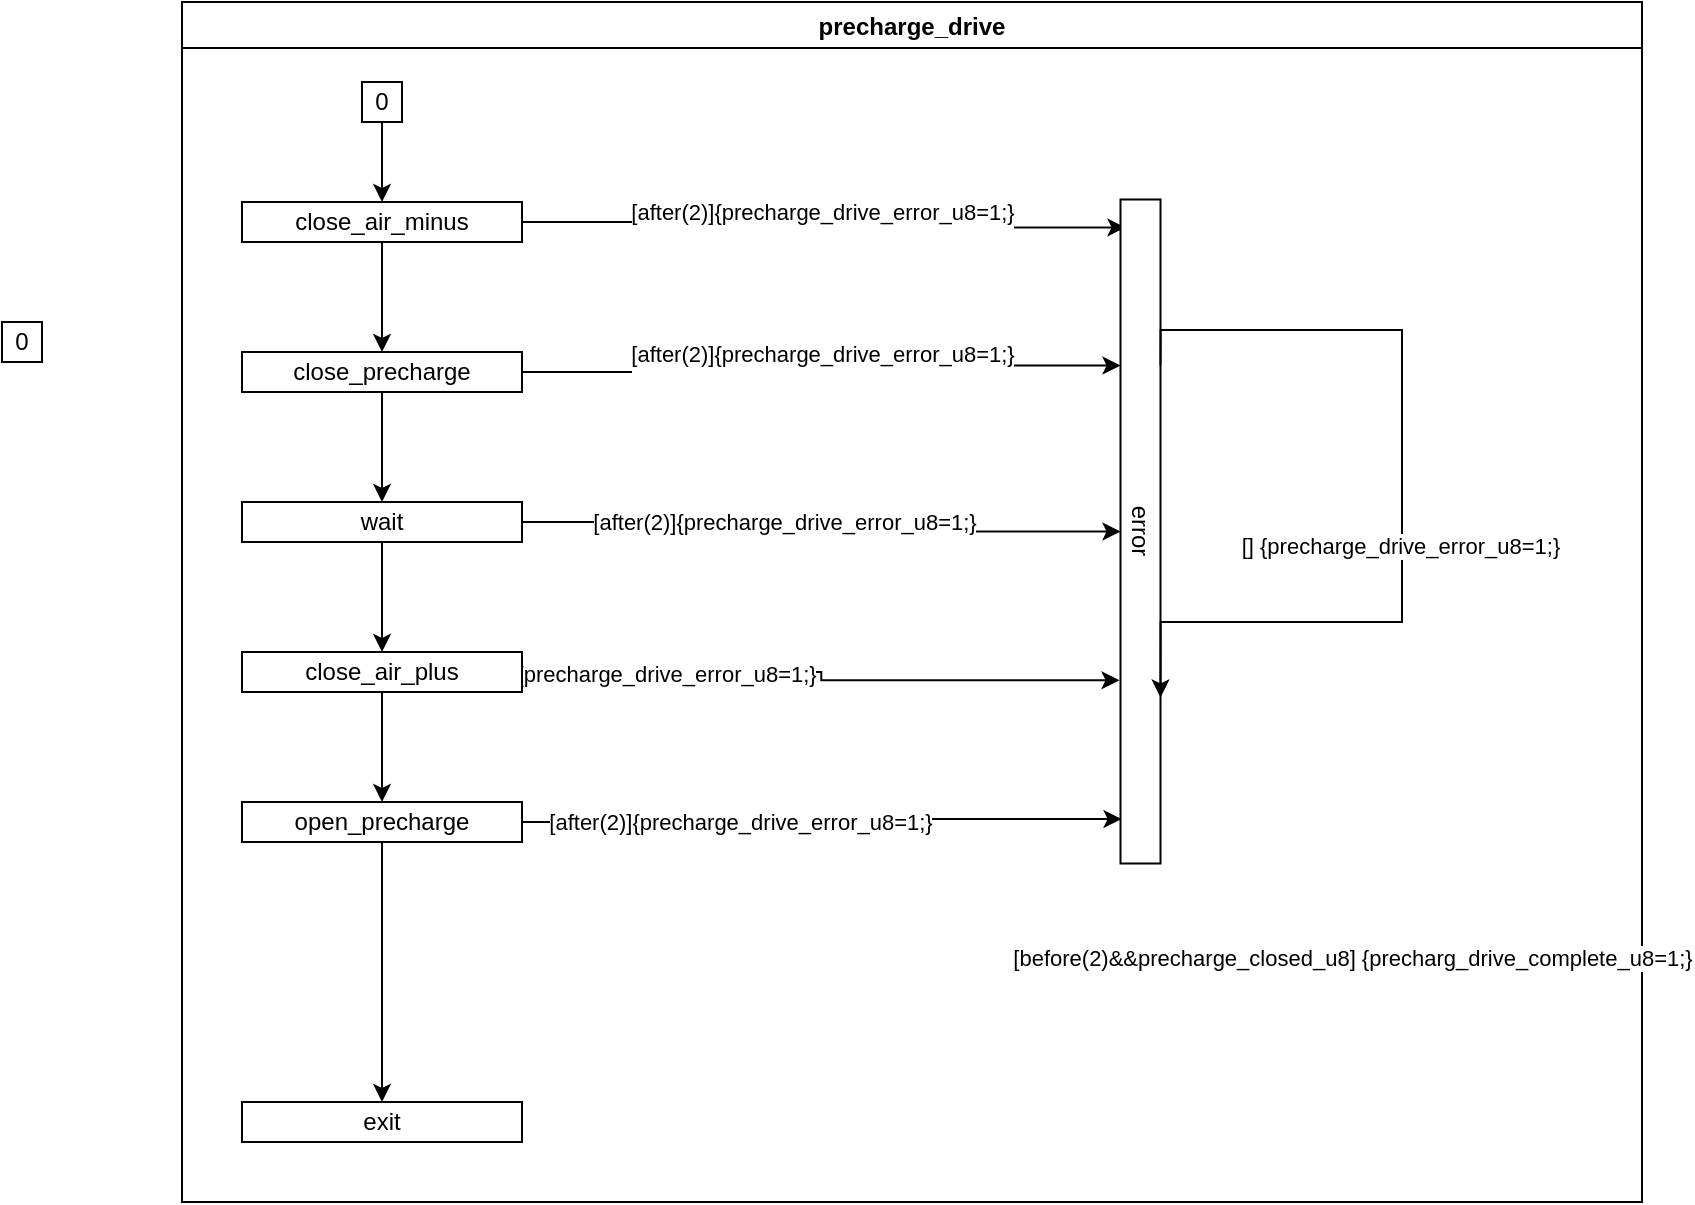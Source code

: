 <mxfile version="17.4.4" type="device"><diagram id="lIlviWQBLWVIYCWAqPnO" name="Page-1"><mxGraphModel dx="1597" dy="825" grid="1" gridSize="10" guides="1" tooltips="1" connect="1" arrows="1" fold="1" page="1" pageScale="1" pageWidth="850" pageHeight="1100" math="0" shadow="0"><root><mxCell id="0"/><mxCell id="1" parent="0"/><mxCell id="xVcgmiRq6rrFuZcpqfcI-1" value="0" style="rounded=0;whiteSpace=wrap;html=1;" vertex="1" parent="1"><mxGeometry x="150" y="210" width="20" height="20" as="geometry"/></mxCell><mxCell id="xVcgmiRq6rrFuZcpqfcI-3" value="precharge_drive" style="swimlane;expand=0;" vertex="1" parent="1"><mxGeometry x="240" y="50" width="730" height="600" as="geometry"><mxRectangle x="220" y="40" width="440" height="23" as="alternateBounds"/></mxGeometry></mxCell><mxCell id="xVcgmiRq6rrFuZcpqfcI-55" style="edgeStyle=orthogonalEdgeStyle;rounded=0;orthogonalLoop=1;jettySize=auto;html=1;exitX=0.5;exitY=1;exitDx=0;exitDy=0;entryX=0.5;entryY=0;entryDx=0;entryDy=0;" edge="1" parent="xVcgmiRq6rrFuZcpqfcI-3" source="xVcgmiRq6rrFuZcpqfcI-47" target="xVcgmiRq6rrFuZcpqfcI-49"><mxGeometry relative="1" as="geometry"/></mxCell><mxCell id="xVcgmiRq6rrFuZcpqfcI-47" value="0" style="rounded=0;whiteSpace=wrap;html=1;" vertex="1" parent="xVcgmiRq6rrFuZcpqfcI-3"><mxGeometry x="90" y="40" width="20" height="20" as="geometry"/></mxCell><mxCell id="xVcgmiRq6rrFuZcpqfcI-56" style="edgeStyle=orthogonalEdgeStyle;rounded=0;orthogonalLoop=1;jettySize=auto;html=1;exitX=0.5;exitY=1;exitDx=0;exitDy=0;entryX=0.5;entryY=0;entryDx=0;entryDy=0;" edge="1" parent="xVcgmiRq6rrFuZcpqfcI-3" source="xVcgmiRq6rrFuZcpqfcI-49" target="xVcgmiRq6rrFuZcpqfcI-50"><mxGeometry relative="1" as="geometry"/></mxCell><mxCell id="xVcgmiRq6rrFuZcpqfcI-64" value="&#xA;[after(2)]{precharge_drive_error_u8=1;}&#xA;&#xA;" style="edgeStyle=orthogonalEdgeStyle;rounded=0;orthogonalLoop=1;jettySize=auto;html=1;exitX=1;exitY=0.5;exitDx=0;exitDy=0;entryX=0.042;entryY=0.875;entryDx=0;entryDy=0;entryPerimeter=0;" edge="1" parent="xVcgmiRq6rrFuZcpqfcI-3" source="xVcgmiRq6rrFuZcpqfcI-49" target="xVcgmiRq6rrFuZcpqfcI-61"><mxGeometry relative="1" as="geometry"/></mxCell><mxCell id="xVcgmiRq6rrFuZcpqfcI-49" value="close_air_minus" style="rounded=0;whiteSpace=wrap;html=1;" vertex="1" parent="xVcgmiRq6rrFuZcpqfcI-3"><mxGeometry x="30" y="100" width="140" height="20" as="geometry"/></mxCell><mxCell id="xVcgmiRq6rrFuZcpqfcI-57" style="edgeStyle=orthogonalEdgeStyle;rounded=0;orthogonalLoop=1;jettySize=auto;html=1;exitX=0.5;exitY=1;exitDx=0;exitDy=0;entryX=0.5;entryY=0;entryDx=0;entryDy=0;" edge="1" parent="xVcgmiRq6rrFuZcpqfcI-3" source="xVcgmiRq6rrFuZcpqfcI-50" target="xVcgmiRq6rrFuZcpqfcI-51"><mxGeometry relative="1" as="geometry"/></mxCell><mxCell id="xVcgmiRq6rrFuZcpqfcI-66" value="&#xA;[after(2)]{precharge_drive_error_u8=1;}&#xA;&#xA;" style="edgeStyle=orthogonalEdgeStyle;rounded=0;orthogonalLoop=1;jettySize=auto;html=1;exitX=1;exitY=0.5;exitDx=0;exitDy=0;entryX=0.25;entryY=1;entryDx=0;entryDy=0;" edge="1" parent="xVcgmiRq6rrFuZcpqfcI-3" source="xVcgmiRq6rrFuZcpqfcI-50" target="xVcgmiRq6rrFuZcpqfcI-61"><mxGeometry relative="1" as="geometry"/></mxCell><mxCell id="xVcgmiRq6rrFuZcpqfcI-50" value="close_precharge" style="rounded=0;whiteSpace=wrap;html=1;" vertex="1" parent="xVcgmiRq6rrFuZcpqfcI-3"><mxGeometry x="30" y="175" width="140" height="20" as="geometry"/></mxCell><mxCell id="xVcgmiRq6rrFuZcpqfcI-58" style="edgeStyle=orthogonalEdgeStyle;rounded=0;orthogonalLoop=1;jettySize=auto;html=1;exitX=0.5;exitY=1;exitDx=0;exitDy=0;entryX=0.5;entryY=0;entryDx=0;entryDy=0;" edge="1" parent="xVcgmiRq6rrFuZcpqfcI-3" source="xVcgmiRq6rrFuZcpqfcI-51" target="xVcgmiRq6rrFuZcpqfcI-52"><mxGeometry relative="1" as="geometry"/></mxCell><mxCell id="xVcgmiRq6rrFuZcpqfcI-67" style="edgeStyle=orthogonalEdgeStyle;rounded=0;orthogonalLoop=1;jettySize=auto;html=1;exitX=1;exitY=0.5;exitDx=0;exitDy=0;entryX=0.5;entryY=1;entryDx=0;entryDy=0;" edge="1" parent="xVcgmiRq6rrFuZcpqfcI-3" source="xVcgmiRq6rrFuZcpqfcI-51" target="xVcgmiRq6rrFuZcpqfcI-61"><mxGeometry relative="1" as="geometry"/></mxCell><mxCell id="xVcgmiRq6rrFuZcpqfcI-77" value="[after(2)]{precharge_drive_error_u8=1;}" style="edgeLabel;html=1;align=center;verticalAlign=middle;resizable=0;points=[];" vertex="1" connectable="0" parent="xVcgmiRq6rrFuZcpqfcI-67"><mxGeometry x="-0.145" relative="1" as="geometry"><mxPoint x="1" as="offset"/></mxGeometry></mxCell><mxCell id="xVcgmiRq6rrFuZcpqfcI-51" value="wait" style="rounded=0;whiteSpace=wrap;html=1;" vertex="1" parent="xVcgmiRq6rrFuZcpqfcI-3"><mxGeometry x="30" y="250" width="140" height="20" as="geometry"/></mxCell><mxCell id="xVcgmiRq6rrFuZcpqfcI-59" style="edgeStyle=orthogonalEdgeStyle;rounded=0;orthogonalLoop=1;jettySize=auto;html=1;exitX=0.5;exitY=1;exitDx=0;exitDy=0;entryX=0.5;entryY=0;entryDx=0;entryDy=0;" edge="1" parent="xVcgmiRq6rrFuZcpqfcI-3" source="xVcgmiRq6rrFuZcpqfcI-52" target="xVcgmiRq6rrFuZcpqfcI-53"><mxGeometry relative="1" as="geometry"/></mxCell><mxCell id="xVcgmiRq6rrFuZcpqfcI-68" style="edgeStyle=orthogonalEdgeStyle;rounded=0;orthogonalLoop=1;jettySize=auto;html=1;exitX=1;exitY=0.5;exitDx=0;exitDy=0;entryX=0.724;entryY=1.025;entryDx=0;entryDy=0;entryPerimeter=0;" edge="1" parent="xVcgmiRq6rrFuZcpqfcI-3" source="xVcgmiRq6rrFuZcpqfcI-52" target="xVcgmiRq6rrFuZcpqfcI-61"><mxGeometry relative="1" as="geometry"/></mxCell><mxCell id="xVcgmiRq6rrFuZcpqfcI-76" value="[after(2)]{precharge_drive_error_u8=1;}" style="edgeLabel;html=1;align=center;verticalAlign=middle;resizable=0;points=[];" vertex="1" connectable="0" parent="xVcgmiRq6rrFuZcpqfcI-68"><mxGeometry x="-0.67" y="-1" relative="1" as="geometry"><mxPoint x="1" as="offset"/></mxGeometry></mxCell><mxCell id="xVcgmiRq6rrFuZcpqfcI-52" value="close_air_plus" style="rounded=0;whiteSpace=wrap;html=1;" vertex="1" parent="xVcgmiRq6rrFuZcpqfcI-3"><mxGeometry x="30" y="325" width="140" height="20" as="geometry"/></mxCell><mxCell id="xVcgmiRq6rrFuZcpqfcI-69" style="edgeStyle=orthogonalEdgeStyle;rounded=0;orthogonalLoop=1;jettySize=auto;html=1;exitX=1;exitY=0.5;exitDx=0;exitDy=0;entryX=0.933;entryY=0.975;entryDx=0;entryDy=0;entryPerimeter=0;" edge="1" parent="xVcgmiRq6rrFuZcpqfcI-3" source="xVcgmiRq6rrFuZcpqfcI-53" target="xVcgmiRq6rrFuZcpqfcI-61"><mxGeometry relative="1" as="geometry"/></mxCell><mxCell id="xVcgmiRq6rrFuZcpqfcI-73" value="[after(2)]{precharge_drive_error_u8=1;}" style="edgeLabel;html=1;align=center;verticalAlign=middle;resizable=0;points=[];" vertex="1" connectable="0" parent="xVcgmiRq6rrFuZcpqfcI-69"><mxGeometry x="-0.28" relative="1" as="geometry"><mxPoint as="offset"/></mxGeometry></mxCell><mxCell id="xVcgmiRq6rrFuZcpqfcI-53" value="open_precharge" style="rounded=0;whiteSpace=wrap;html=1;" vertex="1" parent="xVcgmiRq6rrFuZcpqfcI-3"><mxGeometry x="30" y="400" width="140" height="20" as="geometry"/></mxCell><mxCell id="xVcgmiRq6rrFuZcpqfcI-61" value="error" style="rounded=0;whiteSpace=wrap;html=1;rotation=90;" vertex="1" parent="xVcgmiRq6rrFuZcpqfcI-3"><mxGeometry x="313.25" y="254.75" width="332" height="20" as="geometry"/></mxCell><mxCell id="xVcgmiRq6rrFuZcpqfcI-71" style="edgeStyle=orthogonalEdgeStyle;rounded=0;orthogonalLoop=1;jettySize=auto;html=1;exitX=0.25;exitY=0;exitDx=0;exitDy=0;entryX=0.75;entryY=0;entryDx=0;entryDy=0;" edge="1" parent="xVcgmiRq6rrFuZcpqfcI-3" source="xVcgmiRq6rrFuZcpqfcI-61" target="xVcgmiRq6rrFuZcpqfcI-61"><mxGeometry relative="1" as="geometry"><Array as="points"><mxPoint x="610" y="164"/><mxPoint x="610" y="310"/><mxPoint x="489" y="310"/></Array></mxGeometry></mxCell><mxCell id="xVcgmiRq6rrFuZcpqfcI-72" value="[] {precharge_drive_error_u8=1;}" style="edgeLabel;html=1;align=center;verticalAlign=middle;resizable=0;points=[];" vertex="1" connectable="0" parent="xVcgmiRq6rrFuZcpqfcI-71"><mxGeometry x="0.114" y="-1" relative="1" as="geometry"><mxPoint as="offset"/></mxGeometry></mxCell><mxCell id="xVcgmiRq6rrFuZcpqfcI-54" value="&lt;div&gt;exit&lt;/div&gt;" style="rounded=0;whiteSpace=wrap;html=1;" vertex="1" parent="xVcgmiRq6rrFuZcpqfcI-3"><mxGeometry x="30" y="550" width="140" height="20" as="geometry"/></mxCell><mxCell id="xVcgmiRq6rrFuZcpqfcI-60" style="edgeStyle=orthogonalEdgeStyle;rounded=0;orthogonalLoop=1;jettySize=auto;html=1;exitX=0.5;exitY=1;exitDx=0;exitDy=0;entryX=0.5;entryY=0;entryDx=0;entryDy=0;" edge="1" parent="xVcgmiRq6rrFuZcpqfcI-3" source="xVcgmiRq6rrFuZcpqfcI-53" target="xVcgmiRq6rrFuZcpqfcI-54"><mxGeometry relative="1" as="geometry"/></mxCell><mxCell id="xVcgmiRq6rrFuZcpqfcI-74" value="[before(2)&amp;amp;&amp;amp;precharge_closed_u8] {precharg_drive_complete_u8=1;}" style="edgeLabel;html=1;align=center;verticalAlign=middle;resizable=0;points=[];" vertex="1" connectable="0" parent="xVcgmiRq6rrFuZcpqfcI-60"><mxGeometry x="-0.113" y="485" relative="1" as="geometry"><mxPoint as="offset"/></mxGeometry></mxCell></root></mxGraphModel></diagram></mxfile>